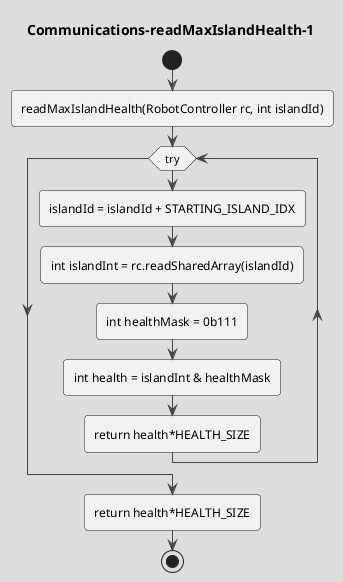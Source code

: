@startuml Communications-readMaxIslandHealth-1
!theme toy 
title Communications-readMaxIslandHealth-1
start

' :from part 1; 

' static int readMaxIslandHealth(RobotController rc, int islandId) {
' Boolean printToConsole = false;
' Boolean sometimesTrue = false;

' if (printToConsole || sometimesTrue) {
'     System.out.println(logDetails + " 990 readMaxIslandHealth " );
' }

:readMaxIslandHealth(RobotController rc, int islandId);
while (try)
    :islandId = islandId + STARTING_ISLAND_IDX;
    :int islandInt = rc.readSharedArray(islandId);
    :int healthMask = 0b111;
    :int health = islandInt & healthMask;
    :return health*HEALTH_SIZE;
endwhile

:return health*HEALTH_SIZE; 
stop
@enduml

' } catch (GameActionException e) {
'     return -1;
' } 
'     if (printToConsole || sometimesTrue) {
'         System.out.println(logDetails + " 991 readMaxIslandHealth health*HEALTH_SIZE = " + health*HEALTH_SIZE + " health = " + health + " HEALTH_SIZE = " + HEALTH_SIZE );
'     }

' if (if target != null) then (true)
'     :we have a nearby enemy, move away;
'     if (if rc.canAttack(target.getLocation())) then (true)
'         :rc.attack(target.getLocation());
'         :rc.setIndicatorString(" AAAA0 Amplifier attacking " + target.getLocation());
'     else (no)
'     endif    
'     :Pathing.moveTowards(rc, target.getLocation());
'     :rc.setIndicatorString(" BBBB0 Pathing.moveTowards " + target.getLocation());
' else (no)
'     :no nearby enemy, good;
'     :below is about joining with other launchers;
'     :RobotInfo[] allies = rc.senseNearbyRobots(9, rc.getTeam());
'     :int lowestID = rc.getID();
'     :MapLocation leaderPos = null;
'     while (RobotInfo ally : allies)
'         if (if ally.getType() != RobotType.LAUNCHER) then (true)
'             :continue;
'         else (no)
'         endif    
'         if (if ally.getID() < lowestID) then (true)
'             :lowestID = ally.getID();
'             :leaderPos = ally.getLocation();
'         else (no)
'         endif    
'     endwhile
'     if (if leaderPos != null) then (true)
'         :Pathing.moveTowards(rc, leaderPos);
'         :rc.setIndicatorString("Following " + lowestID);
'     else (no)
'         :MapLocation center = new MapLocation(rc.getMapWidth()/2, rc.getMapHeight()/2);
'         ' // MapLocation center = goalLoc;
'         :Pathing.moveTowards(rc, center);
'         :rc.setIndicatorString("I'm the leader! moving toward center " + center);
'     endif    
' endif    
' :Also try to move randomly;
' :Direction dir = RobotPlayer.directions[RobotPlayer.rng.nextInt(RobotPlayer.directions.length)];
' if (if rc.canMove(dir)) then (true)
'     :rc.move(dir);
'     :rc.setIndicatorString(" YYYY0 rc.move(dir) " + dir);
' else (no)
' endif    


